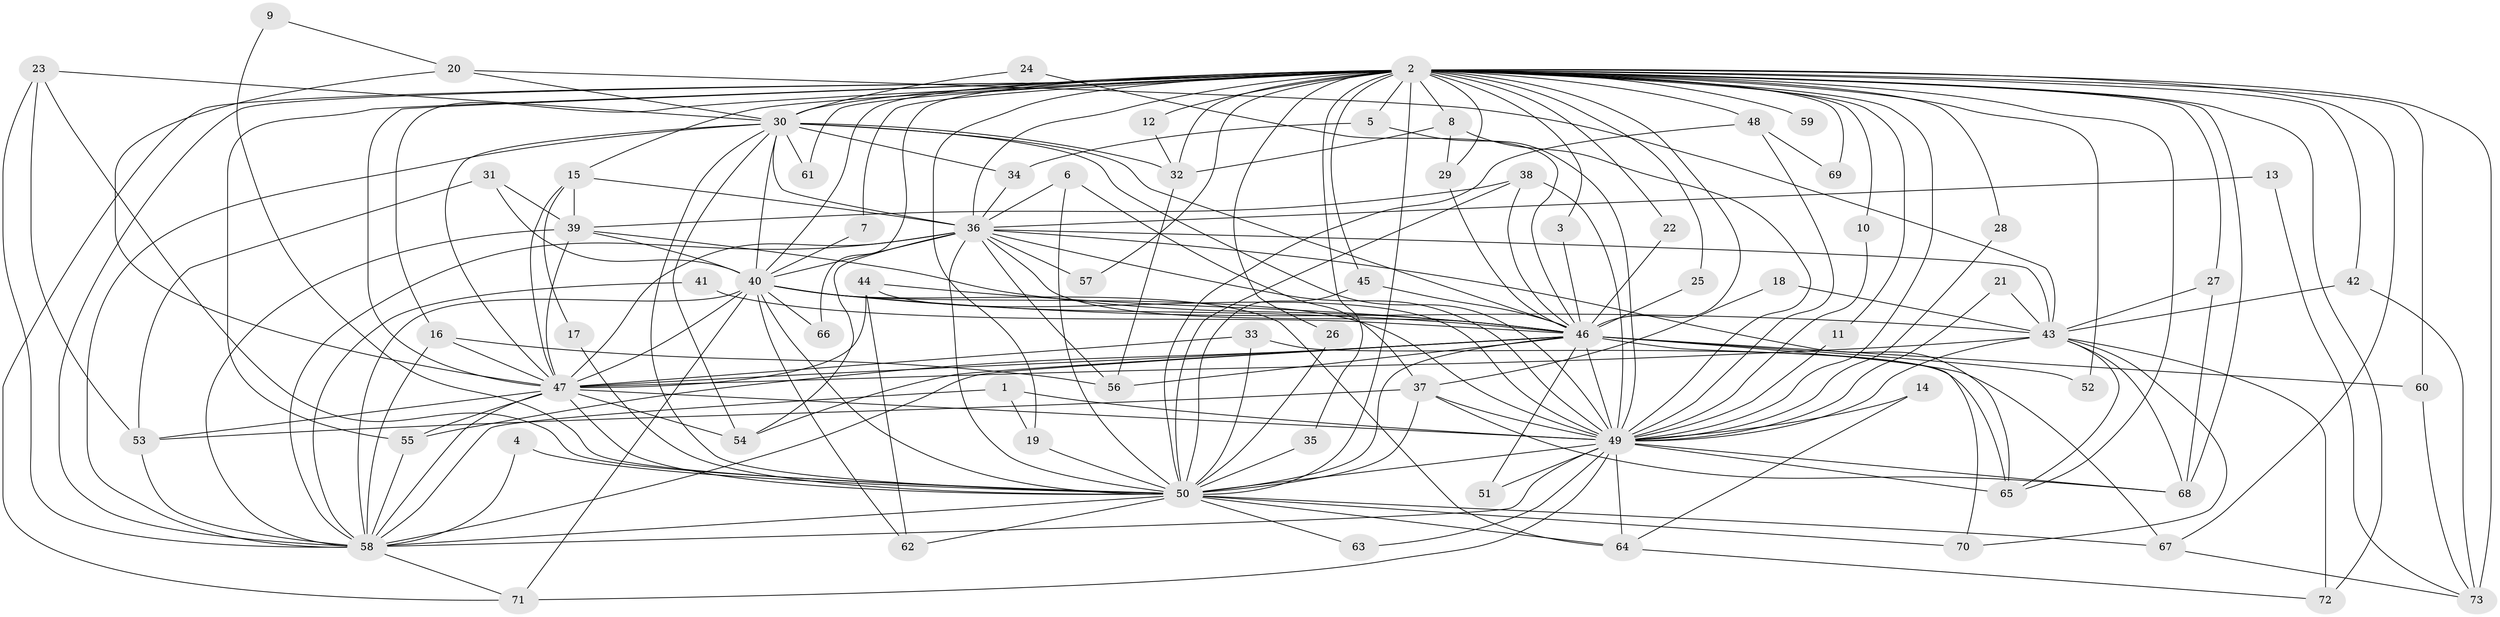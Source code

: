 // original degree distribution, {34: 0.00684931506849315, 31: 0.00684931506849315, 19: 0.0136986301369863, 28: 0.00684931506849315, 20: 0.00684931506849315, 16: 0.00684931506849315, 24: 0.00684931506849315, 32: 0.0136986301369863, 5: 0.0410958904109589, 4: 0.1095890410958904, 3: 0.23972602739726026, 2: 0.5136986301369864, 11: 0.00684931506849315, 6: 0.0136986301369863, 7: 0.00684931506849315}
// Generated by graph-tools (version 1.1) at 2025/25/03/09/25 03:25:43]
// undirected, 73 vertices, 206 edges
graph export_dot {
graph [start="1"]
  node [color=gray90,style=filled];
  1;
  2;
  3;
  4;
  5;
  6;
  7;
  8;
  9;
  10;
  11;
  12;
  13;
  14;
  15;
  16;
  17;
  18;
  19;
  20;
  21;
  22;
  23;
  24;
  25;
  26;
  27;
  28;
  29;
  30;
  31;
  32;
  33;
  34;
  35;
  36;
  37;
  38;
  39;
  40;
  41;
  42;
  43;
  44;
  45;
  46;
  47;
  48;
  49;
  50;
  51;
  52;
  53;
  54;
  55;
  56;
  57;
  58;
  59;
  60;
  61;
  62;
  63;
  64;
  65;
  66;
  67;
  68;
  69;
  70;
  71;
  72;
  73;
  1 -- 19 [weight=1.0];
  1 -- 49 [weight=1.0];
  1 -- 58 [weight=1.0];
  2 -- 3 [weight=1.0];
  2 -- 5 [weight=1.0];
  2 -- 7 [weight=1.0];
  2 -- 8 [weight=1.0];
  2 -- 10 [weight=1.0];
  2 -- 11 [weight=1.0];
  2 -- 12 [weight=1.0];
  2 -- 15 [weight=1.0];
  2 -- 16 [weight=1.0];
  2 -- 19 [weight=1.0];
  2 -- 22 [weight=1.0];
  2 -- 25 [weight=1.0];
  2 -- 26 [weight=1.0];
  2 -- 27 [weight=1.0];
  2 -- 28 [weight=1.0];
  2 -- 29 [weight=2.0];
  2 -- 30 [weight=4.0];
  2 -- 32 [weight=1.0];
  2 -- 35 [weight=1.0];
  2 -- 36 [weight=3.0];
  2 -- 40 [weight=2.0];
  2 -- 42 [weight=1.0];
  2 -- 45 [weight=1.0];
  2 -- 46 [weight=2.0];
  2 -- 47 [weight=3.0];
  2 -- 48 [weight=2.0];
  2 -- 49 [weight=2.0];
  2 -- 50 [weight=2.0];
  2 -- 52 [weight=1.0];
  2 -- 55 [weight=1.0];
  2 -- 57 [weight=1.0];
  2 -- 58 [weight=2.0];
  2 -- 59 [weight=1.0];
  2 -- 60 [weight=2.0];
  2 -- 61 [weight=1.0];
  2 -- 65 [weight=1.0];
  2 -- 66 [weight=1.0];
  2 -- 67 [weight=1.0];
  2 -- 68 [weight=1.0];
  2 -- 69 [weight=1.0];
  2 -- 71 [weight=1.0];
  2 -- 72 [weight=1.0];
  2 -- 73 [weight=4.0];
  3 -- 46 [weight=1.0];
  4 -- 50 [weight=1.0];
  4 -- 58 [weight=1.0];
  5 -- 34 [weight=1.0];
  5 -- 49 [weight=1.0];
  6 -- 36 [weight=1.0];
  6 -- 37 [weight=1.0];
  6 -- 50 [weight=1.0];
  7 -- 40 [weight=1.0];
  8 -- 29 [weight=1.0];
  8 -- 32 [weight=1.0];
  8 -- 49 [weight=1.0];
  9 -- 20 [weight=1.0];
  9 -- 50 [weight=1.0];
  10 -- 49 [weight=1.0];
  11 -- 49 [weight=1.0];
  12 -- 32 [weight=1.0];
  13 -- 36 [weight=1.0];
  13 -- 73 [weight=1.0];
  14 -- 49 [weight=1.0];
  14 -- 64 [weight=1.0];
  15 -- 17 [weight=1.0];
  15 -- 36 [weight=1.0];
  15 -- 39 [weight=1.0];
  15 -- 47 [weight=1.0];
  16 -- 47 [weight=1.0];
  16 -- 56 [weight=1.0];
  16 -- 58 [weight=1.0];
  17 -- 50 [weight=1.0];
  18 -- 37 [weight=1.0];
  18 -- 43 [weight=1.0];
  19 -- 50 [weight=1.0];
  20 -- 30 [weight=1.0];
  20 -- 43 [weight=1.0];
  20 -- 47 [weight=1.0];
  21 -- 43 [weight=1.0];
  21 -- 49 [weight=1.0];
  22 -- 46 [weight=1.0];
  23 -- 30 [weight=1.0];
  23 -- 50 [weight=1.0];
  23 -- 53 [weight=1.0];
  23 -- 58 [weight=1.0];
  24 -- 30 [weight=1.0];
  24 -- 46 [weight=1.0];
  25 -- 46 [weight=2.0];
  26 -- 50 [weight=1.0];
  27 -- 43 [weight=1.0];
  27 -- 68 [weight=1.0];
  28 -- 49 [weight=1.0];
  29 -- 46 [weight=1.0];
  30 -- 32 [weight=1.0];
  30 -- 34 [weight=1.0];
  30 -- 36 [weight=1.0];
  30 -- 40 [weight=2.0];
  30 -- 46 [weight=1.0];
  30 -- 47 [weight=1.0];
  30 -- 49 [weight=1.0];
  30 -- 50 [weight=1.0];
  30 -- 54 [weight=1.0];
  30 -- 58 [weight=1.0];
  30 -- 61 [weight=1.0];
  31 -- 39 [weight=1.0];
  31 -- 40 [weight=1.0];
  31 -- 53 [weight=1.0];
  32 -- 56 [weight=1.0];
  33 -- 47 [weight=1.0];
  33 -- 50 [weight=1.0];
  33 -- 65 [weight=1.0];
  34 -- 36 [weight=1.0];
  35 -- 50 [weight=1.0];
  36 -- 40 [weight=2.0];
  36 -- 43 [weight=1.0];
  36 -- 46 [weight=1.0];
  36 -- 47 [weight=2.0];
  36 -- 49 [weight=2.0];
  36 -- 50 [weight=3.0];
  36 -- 54 [weight=1.0];
  36 -- 56 [weight=1.0];
  36 -- 57 [weight=1.0];
  36 -- 58 [weight=1.0];
  36 -- 65 [weight=1.0];
  37 -- 49 [weight=1.0];
  37 -- 50 [weight=1.0];
  37 -- 53 [weight=1.0];
  37 -- 68 [weight=1.0];
  38 -- 39 [weight=1.0];
  38 -- 46 [weight=1.0];
  38 -- 49 [weight=1.0];
  38 -- 50 [weight=2.0];
  39 -- 40 [weight=2.0];
  39 -- 46 [weight=1.0];
  39 -- 47 [weight=1.0];
  39 -- 58 [weight=1.0];
  40 -- 43 [weight=1.0];
  40 -- 46 [weight=1.0];
  40 -- 47 [weight=1.0];
  40 -- 49 [weight=1.0];
  40 -- 50 [weight=1.0];
  40 -- 58 [weight=1.0];
  40 -- 62 [weight=1.0];
  40 -- 64 [weight=1.0];
  40 -- 66 [weight=1.0];
  40 -- 71 [weight=1.0];
  41 -- 46 [weight=1.0];
  41 -- 58 [weight=1.0];
  42 -- 43 [weight=1.0];
  42 -- 73 [weight=1.0];
  43 -- 47 [weight=1.0];
  43 -- 49 [weight=2.0];
  43 -- 65 [weight=1.0];
  43 -- 68 [weight=1.0];
  43 -- 70 [weight=1.0];
  43 -- 72 [weight=1.0];
  44 -- 46 [weight=1.0];
  44 -- 47 [weight=1.0];
  44 -- 49 [weight=1.0];
  44 -- 62 [weight=1.0];
  45 -- 46 [weight=1.0];
  45 -- 50 [weight=1.0];
  46 -- 47 [weight=1.0];
  46 -- 49 [weight=1.0];
  46 -- 50 [weight=3.0];
  46 -- 51 [weight=1.0];
  46 -- 52 [weight=1.0];
  46 -- 54 [weight=1.0];
  46 -- 55 [weight=1.0];
  46 -- 56 [weight=2.0];
  46 -- 58 [weight=1.0];
  46 -- 60 [weight=1.0];
  46 -- 67 [weight=1.0];
  46 -- 70 [weight=1.0];
  47 -- 49 [weight=2.0];
  47 -- 50 [weight=1.0];
  47 -- 53 [weight=1.0];
  47 -- 54 [weight=1.0];
  47 -- 55 [weight=1.0];
  47 -- 58 [weight=1.0];
  48 -- 49 [weight=1.0];
  48 -- 50 [weight=2.0];
  48 -- 69 [weight=1.0];
  49 -- 50 [weight=1.0];
  49 -- 51 [weight=1.0];
  49 -- 58 [weight=2.0];
  49 -- 63 [weight=1.0];
  49 -- 64 [weight=1.0];
  49 -- 65 [weight=1.0];
  49 -- 68 [weight=1.0];
  49 -- 71 [weight=1.0];
  50 -- 58 [weight=1.0];
  50 -- 62 [weight=1.0];
  50 -- 63 [weight=1.0];
  50 -- 64 [weight=2.0];
  50 -- 67 [weight=1.0];
  50 -- 70 [weight=1.0];
  53 -- 58 [weight=1.0];
  55 -- 58 [weight=1.0];
  58 -- 71 [weight=1.0];
  60 -- 73 [weight=1.0];
  64 -- 72 [weight=1.0];
  67 -- 73 [weight=1.0];
}
